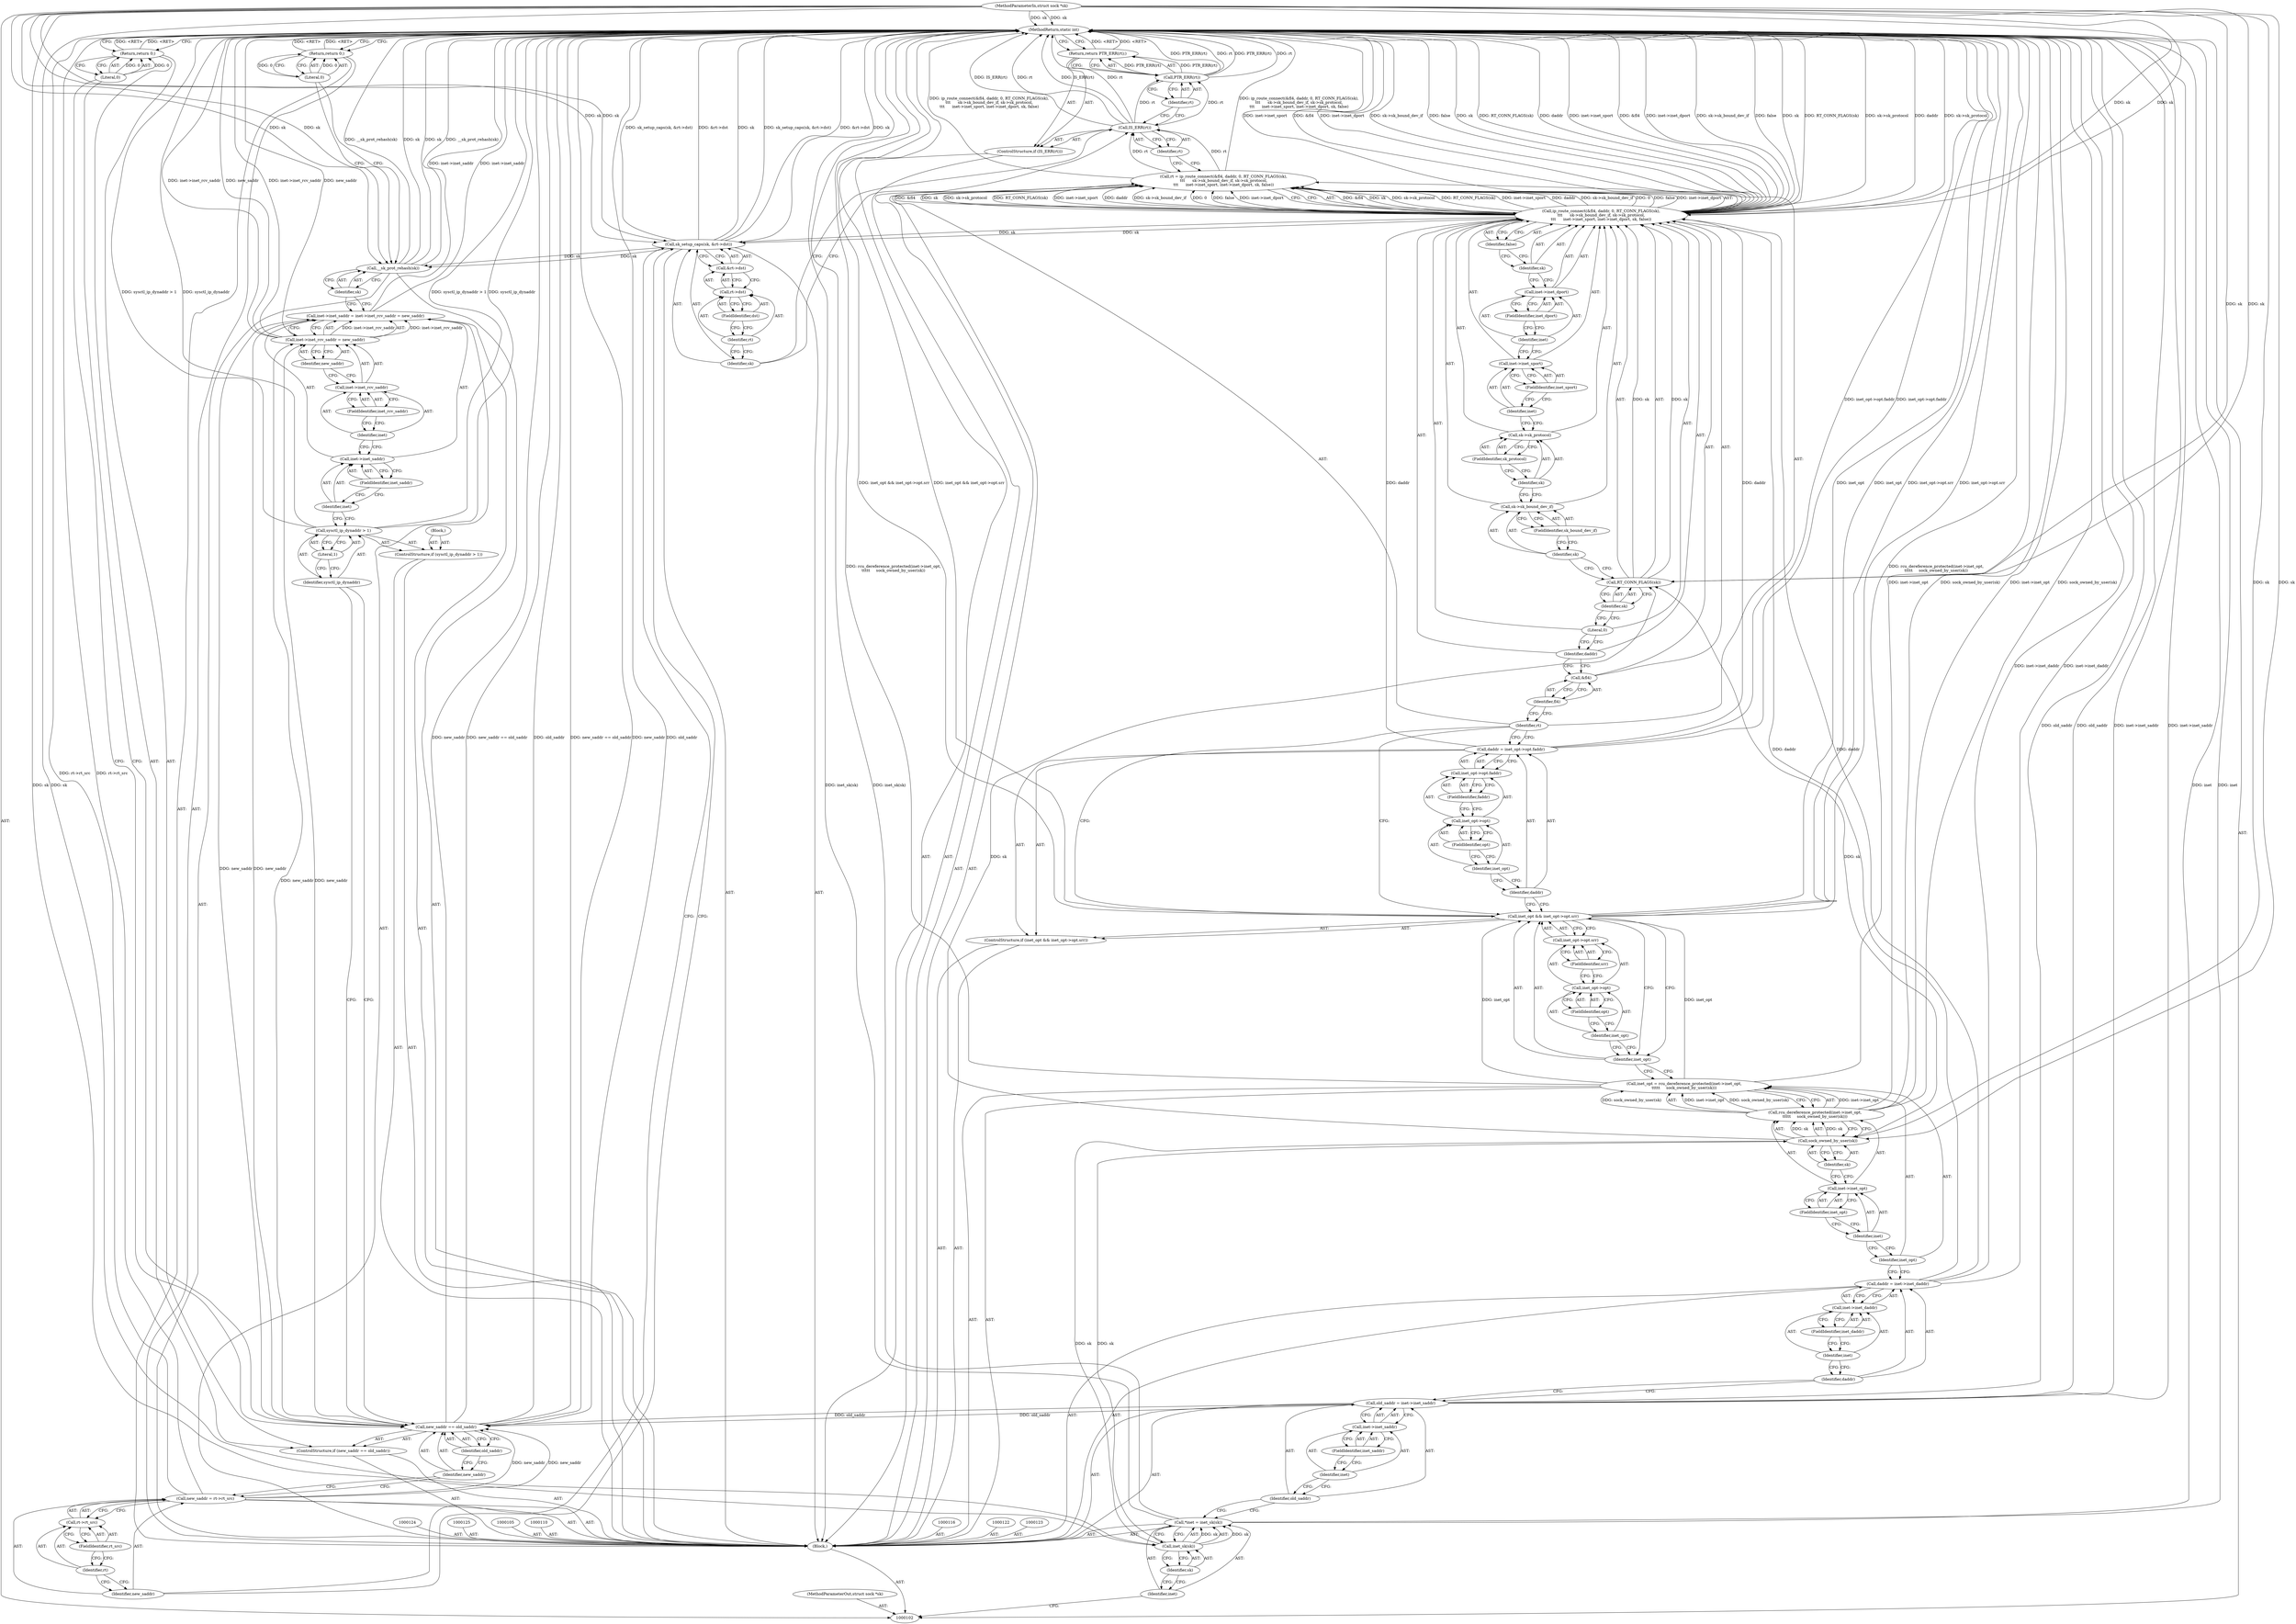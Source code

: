 digraph "0_linux_f6d8bd051c391c1c0458a30b2a7abcd939329259_3" {
"1000213" [label="(MethodReturn,static int)"];
"1000103" [label="(MethodParameterIn,struct sock *sk)"];
"1000306" [label="(MethodParameterOut,struct sock *sk)"];
"1000126" [label="(Call,inet_opt = rcu_dereference_protected(inet->inet_opt,\n\t\t\t\t\t     sock_owned_by_user(sk)))"];
"1000127" [label="(Identifier,inet_opt)"];
"1000128" [label="(Call,rcu_dereference_protected(inet->inet_opt,\n\t\t\t\t\t     sock_owned_by_user(sk)))"];
"1000129" [label="(Call,inet->inet_opt)"];
"1000130" [label="(Identifier,inet)"];
"1000131" [label="(FieldIdentifier,inet_opt)"];
"1000132" [label="(Call,sock_owned_by_user(sk))"];
"1000133" [label="(Identifier,sk)"];
"1000134" [label="(ControlStructure,if (inet_opt && inet_opt->opt.srr))"];
"1000137" [label="(Call,inet_opt->opt.srr)"];
"1000138" [label="(Call,inet_opt->opt)"];
"1000139" [label="(Identifier,inet_opt)"];
"1000140" [label="(FieldIdentifier,opt)"];
"1000141" [label="(FieldIdentifier,srr)"];
"1000135" [label="(Call,inet_opt && inet_opt->opt.srr)"];
"1000136" [label="(Identifier,inet_opt)"];
"1000144" [label="(Call,inet_opt->opt.faddr)"];
"1000145" [label="(Call,inet_opt->opt)"];
"1000146" [label="(Identifier,inet_opt)"];
"1000142" [label="(Call,daddr = inet_opt->opt.faddr)"];
"1000143" [label="(Identifier,daddr)"];
"1000147" [label="(FieldIdentifier,opt)"];
"1000148" [label="(FieldIdentifier,faddr)"];
"1000149" [label="(Call,rt = ip_route_connect(&fl4, daddr, 0, RT_CONN_FLAGS(sk),\n\t\t\t      sk->sk_bound_dev_if, sk->sk_protocol,\n\t\t\t      inet->inet_sport, inet->inet_dport, sk, false))"];
"1000150" [label="(Identifier,rt)"];
"1000152" [label="(Call,&fl4)"];
"1000153" [label="(Identifier,fl4)"];
"1000154" [label="(Identifier,daddr)"];
"1000155" [label="(Literal,0)"];
"1000156" [label="(Call,RT_CONN_FLAGS(sk))"];
"1000157" [label="(Identifier,sk)"];
"1000151" [label="(Call,ip_route_connect(&fl4, daddr, 0, RT_CONN_FLAGS(sk),\n\t\t\t      sk->sk_bound_dev_if, sk->sk_protocol,\n\t\t\t      inet->inet_sport, inet->inet_dport, sk, false))"];
"1000160" [label="(FieldIdentifier,sk_bound_dev_if)"];
"1000161" [label="(Call,sk->sk_protocol)"];
"1000162" [label="(Identifier,sk)"];
"1000163" [label="(FieldIdentifier,sk_protocol)"];
"1000158" [label="(Call,sk->sk_bound_dev_if)"];
"1000159" [label="(Identifier,sk)"];
"1000166" [label="(FieldIdentifier,inet_sport)"];
"1000167" [label="(Call,inet->inet_dport)"];
"1000168" [label="(Identifier,inet)"];
"1000169" [label="(FieldIdentifier,inet_dport)"];
"1000170" [label="(Identifier,sk)"];
"1000171" [label="(Identifier,false)"];
"1000164" [label="(Call,inet->inet_sport)"];
"1000165" [label="(Identifier,inet)"];
"1000104" [label="(Block,)"];
"1000172" [label="(ControlStructure,if (IS_ERR(rt)))"];
"1000174" [label="(Identifier,rt)"];
"1000173" [label="(Call,IS_ERR(rt))"];
"1000177" [label="(Identifier,rt)"];
"1000175" [label="(Return,return PTR_ERR(rt);)"];
"1000176" [label="(Call,PTR_ERR(rt))"];
"1000178" [label="(Call,sk_setup_caps(sk, &rt->dst))"];
"1000179" [label="(Identifier,sk)"];
"1000180" [label="(Call,&rt->dst)"];
"1000181" [label="(Call,rt->dst)"];
"1000182" [label="(Identifier,rt)"];
"1000183" [label="(FieldIdentifier,dst)"];
"1000184" [label="(Call,new_saddr = rt->rt_src)"];
"1000185" [label="(Identifier,new_saddr)"];
"1000186" [label="(Call,rt->rt_src)"];
"1000187" [label="(Identifier,rt)"];
"1000188" [label="(FieldIdentifier,rt_src)"];
"1000189" [label="(ControlStructure,if (new_saddr == old_saddr))"];
"1000192" [label="(Identifier,old_saddr)"];
"1000190" [label="(Call,new_saddr == old_saddr)"];
"1000191" [label="(Identifier,new_saddr)"];
"1000193" [label="(Return,return 0;)"];
"1000194" [label="(Literal,0)"];
"1000106" [label="(Call,*inet = inet_sk(sk))"];
"1000107" [label="(Identifier,inet)"];
"1000108" [label="(Call,inet_sk(sk))"];
"1000109" [label="(Identifier,sk)"];
"1000195" [label="(ControlStructure,if (sysctl_ip_dynaddr > 1))"];
"1000198" [label="(Literal,1)"];
"1000199" [label="(Block,)"];
"1000196" [label="(Call,sysctl_ip_dynaddr > 1)"];
"1000197" [label="(Identifier,sysctl_ip_dynaddr)"];
"1000200" [label="(Call,inet->inet_saddr = inet->inet_rcv_saddr = new_saddr)"];
"1000201" [label="(Call,inet->inet_saddr)"];
"1000202" [label="(Identifier,inet)"];
"1000204" [label="(Call,inet->inet_rcv_saddr = new_saddr)"];
"1000205" [label="(Call,inet->inet_rcv_saddr)"];
"1000206" [label="(Identifier,inet)"];
"1000207" [label="(FieldIdentifier,inet_rcv_saddr)"];
"1000208" [label="(Identifier,new_saddr)"];
"1000203" [label="(FieldIdentifier,inet_saddr)"];
"1000113" [label="(Call,inet->inet_saddr)"];
"1000114" [label="(Identifier,inet)"];
"1000115" [label="(FieldIdentifier,inet_saddr)"];
"1000111" [label="(Call,old_saddr = inet->inet_saddr)"];
"1000112" [label="(Identifier,old_saddr)"];
"1000209" [label="(Call,__sk_prot_rehash(sk))"];
"1000210" [label="(Identifier,sk)"];
"1000211" [label="(Return,return 0;)"];
"1000212" [label="(Literal,0)"];
"1000119" [label="(Call,inet->inet_daddr)"];
"1000120" [label="(Identifier,inet)"];
"1000121" [label="(FieldIdentifier,inet_daddr)"];
"1000117" [label="(Call,daddr = inet->inet_daddr)"];
"1000118" [label="(Identifier,daddr)"];
"1000213" -> "1000102"  [label="AST: "];
"1000213" -> "1000175"  [label="CFG: "];
"1000213" -> "1000193"  [label="CFG: "];
"1000213" -> "1000211"  [label="CFG: "];
"1000211" -> "1000213"  [label="DDG: <RET>"];
"1000175" -> "1000213"  [label="DDG: <RET>"];
"1000200" -> "1000213"  [label="DDG: inet->inet_saddr"];
"1000190" -> "1000213"  [label="DDG: new_saddr == old_saddr"];
"1000190" -> "1000213"  [label="DDG: new_saddr"];
"1000190" -> "1000213"  [label="DDG: old_saddr"];
"1000178" -> "1000213"  [label="DDG: sk"];
"1000178" -> "1000213"  [label="DDG: sk_setup_caps(sk, &rt->dst)"];
"1000178" -> "1000213"  [label="DDG: &rt->dst"];
"1000128" -> "1000213"  [label="DDG: sock_owned_by_user(sk)"];
"1000128" -> "1000213"  [label="DDG: inet->inet_opt"];
"1000111" -> "1000213"  [label="DDG: old_saddr"];
"1000111" -> "1000213"  [label="DDG: inet->inet_saddr"];
"1000151" -> "1000213"  [label="DDG: daddr"];
"1000151" -> "1000213"  [label="DDG: inet->inet_sport"];
"1000151" -> "1000213"  [label="DDG: &fl4"];
"1000151" -> "1000213"  [label="DDG: inet->inet_dport"];
"1000151" -> "1000213"  [label="DDG: sk->sk_bound_dev_if"];
"1000151" -> "1000213"  [label="DDG: false"];
"1000151" -> "1000213"  [label="DDG: sk"];
"1000151" -> "1000213"  [label="DDG: RT_CONN_FLAGS(sk)"];
"1000151" -> "1000213"  [label="DDG: sk->sk_protocol"];
"1000196" -> "1000213"  [label="DDG: sysctl_ip_dynaddr"];
"1000196" -> "1000213"  [label="DDG: sysctl_ip_dynaddr > 1"];
"1000184" -> "1000213"  [label="DDG: rt->rt_src"];
"1000106" -> "1000213"  [label="DDG: inet_sk(sk)"];
"1000106" -> "1000213"  [label="DDG: inet"];
"1000209" -> "1000213"  [label="DDG: __sk_prot_rehash(sk)"];
"1000209" -> "1000213"  [label="DDG: sk"];
"1000149" -> "1000213"  [label="DDG: ip_route_connect(&fl4, daddr, 0, RT_CONN_FLAGS(sk),\n\t\t\t      sk->sk_bound_dev_if, sk->sk_protocol,\n\t\t\t      inet->inet_sport, inet->inet_dport, sk, false)"];
"1000142" -> "1000213"  [label="DDG: inet_opt->opt.faddr"];
"1000103" -> "1000213"  [label="DDG: sk"];
"1000204" -> "1000213"  [label="DDG: new_saddr"];
"1000204" -> "1000213"  [label="DDG: inet->inet_rcv_saddr"];
"1000176" -> "1000213"  [label="DDG: PTR_ERR(rt)"];
"1000176" -> "1000213"  [label="DDG: rt"];
"1000135" -> "1000213"  [label="DDG: inet_opt && inet_opt->opt.srr"];
"1000135" -> "1000213"  [label="DDG: inet_opt"];
"1000135" -> "1000213"  [label="DDG: inet_opt->opt.srr"];
"1000173" -> "1000213"  [label="DDG: IS_ERR(rt)"];
"1000173" -> "1000213"  [label="DDG: rt"];
"1000126" -> "1000213"  [label="DDG: rcu_dereference_protected(inet->inet_opt,\n\t\t\t\t\t     sock_owned_by_user(sk))"];
"1000117" -> "1000213"  [label="DDG: inet->inet_daddr"];
"1000193" -> "1000213"  [label="DDG: <RET>"];
"1000103" -> "1000102"  [label="AST: "];
"1000103" -> "1000213"  [label="DDG: sk"];
"1000103" -> "1000108"  [label="DDG: sk"];
"1000103" -> "1000132"  [label="DDG: sk"];
"1000103" -> "1000156"  [label="DDG: sk"];
"1000103" -> "1000151"  [label="DDG: sk"];
"1000103" -> "1000178"  [label="DDG: sk"];
"1000103" -> "1000209"  [label="DDG: sk"];
"1000306" -> "1000102"  [label="AST: "];
"1000126" -> "1000104"  [label="AST: "];
"1000126" -> "1000128"  [label="CFG: "];
"1000127" -> "1000126"  [label="AST: "];
"1000128" -> "1000126"  [label="AST: "];
"1000136" -> "1000126"  [label="CFG: "];
"1000126" -> "1000213"  [label="DDG: rcu_dereference_protected(inet->inet_opt,\n\t\t\t\t\t     sock_owned_by_user(sk))"];
"1000128" -> "1000126"  [label="DDG: inet->inet_opt"];
"1000128" -> "1000126"  [label="DDG: sock_owned_by_user(sk)"];
"1000126" -> "1000135"  [label="DDG: inet_opt"];
"1000127" -> "1000126"  [label="AST: "];
"1000127" -> "1000117"  [label="CFG: "];
"1000130" -> "1000127"  [label="CFG: "];
"1000128" -> "1000126"  [label="AST: "];
"1000128" -> "1000132"  [label="CFG: "];
"1000129" -> "1000128"  [label="AST: "];
"1000132" -> "1000128"  [label="AST: "];
"1000126" -> "1000128"  [label="CFG: "];
"1000128" -> "1000213"  [label="DDG: sock_owned_by_user(sk)"];
"1000128" -> "1000213"  [label="DDG: inet->inet_opt"];
"1000128" -> "1000126"  [label="DDG: inet->inet_opt"];
"1000128" -> "1000126"  [label="DDG: sock_owned_by_user(sk)"];
"1000132" -> "1000128"  [label="DDG: sk"];
"1000129" -> "1000128"  [label="AST: "];
"1000129" -> "1000131"  [label="CFG: "];
"1000130" -> "1000129"  [label="AST: "];
"1000131" -> "1000129"  [label="AST: "];
"1000133" -> "1000129"  [label="CFG: "];
"1000130" -> "1000129"  [label="AST: "];
"1000130" -> "1000127"  [label="CFG: "];
"1000131" -> "1000130"  [label="CFG: "];
"1000131" -> "1000129"  [label="AST: "];
"1000131" -> "1000130"  [label="CFG: "];
"1000129" -> "1000131"  [label="CFG: "];
"1000132" -> "1000128"  [label="AST: "];
"1000132" -> "1000133"  [label="CFG: "];
"1000133" -> "1000132"  [label="AST: "];
"1000128" -> "1000132"  [label="CFG: "];
"1000132" -> "1000128"  [label="DDG: sk"];
"1000108" -> "1000132"  [label="DDG: sk"];
"1000103" -> "1000132"  [label="DDG: sk"];
"1000132" -> "1000156"  [label="DDG: sk"];
"1000133" -> "1000132"  [label="AST: "];
"1000133" -> "1000129"  [label="CFG: "];
"1000132" -> "1000133"  [label="CFG: "];
"1000134" -> "1000104"  [label="AST: "];
"1000135" -> "1000134"  [label="AST: "];
"1000142" -> "1000134"  [label="AST: "];
"1000137" -> "1000135"  [label="AST: "];
"1000137" -> "1000141"  [label="CFG: "];
"1000138" -> "1000137"  [label="AST: "];
"1000141" -> "1000137"  [label="AST: "];
"1000135" -> "1000137"  [label="CFG: "];
"1000138" -> "1000137"  [label="AST: "];
"1000138" -> "1000140"  [label="CFG: "];
"1000139" -> "1000138"  [label="AST: "];
"1000140" -> "1000138"  [label="AST: "];
"1000141" -> "1000138"  [label="CFG: "];
"1000139" -> "1000138"  [label="AST: "];
"1000139" -> "1000136"  [label="CFG: "];
"1000140" -> "1000139"  [label="CFG: "];
"1000140" -> "1000138"  [label="AST: "];
"1000140" -> "1000139"  [label="CFG: "];
"1000138" -> "1000140"  [label="CFG: "];
"1000141" -> "1000137"  [label="AST: "];
"1000141" -> "1000138"  [label="CFG: "];
"1000137" -> "1000141"  [label="CFG: "];
"1000135" -> "1000134"  [label="AST: "];
"1000135" -> "1000136"  [label="CFG: "];
"1000135" -> "1000137"  [label="CFG: "];
"1000136" -> "1000135"  [label="AST: "];
"1000137" -> "1000135"  [label="AST: "];
"1000143" -> "1000135"  [label="CFG: "];
"1000150" -> "1000135"  [label="CFG: "];
"1000135" -> "1000213"  [label="DDG: inet_opt && inet_opt->opt.srr"];
"1000135" -> "1000213"  [label="DDG: inet_opt"];
"1000135" -> "1000213"  [label="DDG: inet_opt->opt.srr"];
"1000126" -> "1000135"  [label="DDG: inet_opt"];
"1000136" -> "1000135"  [label="AST: "];
"1000136" -> "1000126"  [label="CFG: "];
"1000139" -> "1000136"  [label="CFG: "];
"1000135" -> "1000136"  [label="CFG: "];
"1000144" -> "1000142"  [label="AST: "];
"1000144" -> "1000148"  [label="CFG: "];
"1000145" -> "1000144"  [label="AST: "];
"1000148" -> "1000144"  [label="AST: "];
"1000142" -> "1000144"  [label="CFG: "];
"1000145" -> "1000144"  [label="AST: "];
"1000145" -> "1000147"  [label="CFG: "];
"1000146" -> "1000145"  [label="AST: "];
"1000147" -> "1000145"  [label="AST: "];
"1000148" -> "1000145"  [label="CFG: "];
"1000146" -> "1000145"  [label="AST: "];
"1000146" -> "1000143"  [label="CFG: "];
"1000147" -> "1000146"  [label="CFG: "];
"1000142" -> "1000134"  [label="AST: "];
"1000142" -> "1000144"  [label="CFG: "];
"1000143" -> "1000142"  [label="AST: "];
"1000144" -> "1000142"  [label="AST: "];
"1000150" -> "1000142"  [label="CFG: "];
"1000142" -> "1000213"  [label="DDG: inet_opt->opt.faddr"];
"1000142" -> "1000151"  [label="DDG: daddr"];
"1000143" -> "1000142"  [label="AST: "];
"1000143" -> "1000135"  [label="CFG: "];
"1000146" -> "1000143"  [label="CFG: "];
"1000147" -> "1000145"  [label="AST: "];
"1000147" -> "1000146"  [label="CFG: "];
"1000145" -> "1000147"  [label="CFG: "];
"1000148" -> "1000144"  [label="AST: "];
"1000148" -> "1000145"  [label="CFG: "];
"1000144" -> "1000148"  [label="CFG: "];
"1000149" -> "1000104"  [label="AST: "];
"1000149" -> "1000151"  [label="CFG: "];
"1000150" -> "1000149"  [label="AST: "];
"1000151" -> "1000149"  [label="AST: "];
"1000174" -> "1000149"  [label="CFG: "];
"1000149" -> "1000213"  [label="DDG: ip_route_connect(&fl4, daddr, 0, RT_CONN_FLAGS(sk),\n\t\t\t      sk->sk_bound_dev_if, sk->sk_protocol,\n\t\t\t      inet->inet_sport, inet->inet_dport, sk, false)"];
"1000151" -> "1000149"  [label="DDG: &fl4"];
"1000151" -> "1000149"  [label="DDG: sk"];
"1000151" -> "1000149"  [label="DDG: sk->sk_protocol"];
"1000151" -> "1000149"  [label="DDG: RT_CONN_FLAGS(sk)"];
"1000151" -> "1000149"  [label="DDG: inet->inet_sport"];
"1000151" -> "1000149"  [label="DDG: daddr"];
"1000151" -> "1000149"  [label="DDG: sk->sk_bound_dev_if"];
"1000151" -> "1000149"  [label="DDG: 0"];
"1000151" -> "1000149"  [label="DDG: false"];
"1000151" -> "1000149"  [label="DDG: inet->inet_dport"];
"1000149" -> "1000173"  [label="DDG: rt"];
"1000150" -> "1000149"  [label="AST: "];
"1000150" -> "1000142"  [label="CFG: "];
"1000150" -> "1000135"  [label="CFG: "];
"1000153" -> "1000150"  [label="CFG: "];
"1000152" -> "1000151"  [label="AST: "];
"1000152" -> "1000153"  [label="CFG: "];
"1000153" -> "1000152"  [label="AST: "];
"1000154" -> "1000152"  [label="CFG: "];
"1000153" -> "1000152"  [label="AST: "];
"1000153" -> "1000150"  [label="CFG: "];
"1000152" -> "1000153"  [label="CFG: "];
"1000154" -> "1000151"  [label="AST: "];
"1000154" -> "1000152"  [label="CFG: "];
"1000155" -> "1000154"  [label="CFG: "];
"1000155" -> "1000151"  [label="AST: "];
"1000155" -> "1000154"  [label="CFG: "];
"1000157" -> "1000155"  [label="CFG: "];
"1000156" -> "1000151"  [label="AST: "];
"1000156" -> "1000157"  [label="CFG: "];
"1000157" -> "1000156"  [label="AST: "];
"1000159" -> "1000156"  [label="CFG: "];
"1000156" -> "1000151"  [label="DDG: sk"];
"1000132" -> "1000156"  [label="DDG: sk"];
"1000103" -> "1000156"  [label="DDG: sk"];
"1000157" -> "1000156"  [label="AST: "];
"1000157" -> "1000155"  [label="CFG: "];
"1000156" -> "1000157"  [label="CFG: "];
"1000151" -> "1000149"  [label="AST: "];
"1000151" -> "1000171"  [label="CFG: "];
"1000152" -> "1000151"  [label="AST: "];
"1000154" -> "1000151"  [label="AST: "];
"1000155" -> "1000151"  [label="AST: "];
"1000156" -> "1000151"  [label="AST: "];
"1000158" -> "1000151"  [label="AST: "];
"1000161" -> "1000151"  [label="AST: "];
"1000164" -> "1000151"  [label="AST: "];
"1000167" -> "1000151"  [label="AST: "];
"1000170" -> "1000151"  [label="AST: "];
"1000171" -> "1000151"  [label="AST: "];
"1000149" -> "1000151"  [label="CFG: "];
"1000151" -> "1000213"  [label="DDG: daddr"];
"1000151" -> "1000213"  [label="DDG: inet->inet_sport"];
"1000151" -> "1000213"  [label="DDG: &fl4"];
"1000151" -> "1000213"  [label="DDG: inet->inet_dport"];
"1000151" -> "1000213"  [label="DDG: sk->sk_bound_dev_if"];
"1000151" -> "1000213"  [label="DDG: false"];
"1000151" -> "1000213"  [label="DDG: sk"];
"1000151" -> "1000213"  [label="DDG: RT_CONN_FLAGS(sk)"];
"1000151" -> "1000213"  [label="DDG: sk->sk_protocol"];
"1000151" -> "1000149"  [label="DDG: &fl4"];
"1000151" -> "1000149"  [label="DDG: sk"];
"1000151" -> "1000149"  [label="DDG: sk->sk_protocol"];
"1000151" -> "1000149"  [label="DDG: RT_CONN_FLAGS(sk)"];
"1000151" -> "1000149"  [label="DDG: inet->inet_sport"];
"1000151" -> "1000149"  [label="DDG: daddr"];
"1000151" -> "1000149"  [label="DDG: sk->sk_bound_dev_if"];
"1000151" -> "1000149"  [label="DDG: 0"];
"1000151" -> "1000149"  [label="DDG: false"];
"1000151" -> "1000149"  [label="DDG: inet->inet_dport"];
"1000117" -> "1000151"  [label="DDG: daddr"];
"1000142" -> "1000151"  [label="DDG: daddr"];
"1000156" -> "1000151"  [label="DDG: sk"];
"1000103" -> "1000151"  [label="DDG: sk"];
"1000151" -> "1000178"  [label="DDG: sk"];
"1000160" -> "1000158"  [label="AST: "];
"1000160" -> "1000159"  [label="CFG: "];
"1000158" -> "1000160"  [label="CFG: "];
"1000161" -> "1000151"  [label="AST: "];
"1000161" -> "1000163"  [label="CFG: "];
"1000162" -> "1000161"  [label="AST: "];
"1000163" -> "1000161"  [label="AST: "];
"1000165" -> "1000161"  [label="CFG: "];
"1000162" -> "1000161"  [label="AST: "];
"1000162" -> "1000158"  [label="CFG: "];
"1000163" -> "1000162"  [label="CFG: "];
"1000163" -> "1000161"  [label="AST: "];
"1000163" -> "1000162"  [label="CFG: "];
"1000161" -> "1000163"  [label="CFG: "];
"1000158" -> "1000151"  [label="AST: "];
"1000158" -> "1000160"  [label="CFG: "];
"1000159" -> "1000158"  [label="AST: "];
"1000160" -> "1000158"  [label="AST: "];
"1000162" -> "1000158"  [label="CFG: "];
"1000159" -> "1000158"  [label="AST: "];
"1000159" -> "1000156"  [label="CFG: "];
"1000160" -> "1000159"  [label="CFG: "];
"1000166" -> "1000164"  [label="AST: "];
"1000166" -> "1000165"  [label="CFG: "];
"1000164" -> "1000166"  [label="CFG: "];
"1000167" -> "1000151"  [label="AST: "];
"1000167" -> "1000169"  [label="CFG: "];
"1000168" -> "1000167"  [label="AST: "];
"1000169" -> "1000167"  [label="AST: "];
"1000170" -> "1000167"  [label="CFG: "];
"1000168" -> "1000167"  [label="AST: "];
"1000168" -> "1000164"  [label="CFG: "];
"1000169" -> "1000168"  [label="CFG: "];
"1000169" -> "1000167"  [label="AST: "];
"1000169" -> "1000168"  [label="CFG: "];
"1000167" -> "1000169"  [label="CFG: "];
"1000170" -> "1000151"  [label="AST: "];
"1000170" -> "1000167"  [label="CFG: "];
"1000171" -> "1000170"  [label="CFG: "];
"1000171" -> "1000151"  [label="AST: "];
"1000171" -> "1000170"  [label="CFG: "];
"1000151" -> "1000171"  [label="CFG: "];
"1000164" -> "1000151"  [label="AST: "];
"1000164" -> "1000166"  [label="CFG: "];
"1000165" -> "1000164"  [label="AST: "];
"1000166" -> "1000164"  [label="AST: "];
"1000168" -> "1000164"  [label="CFG: "];
"1000165" -> "1000164"  [label="AST: "];
"1000165" -> "1000161"  [label="CFG: "];
"1000166" -> "1000165"  [label="CFG: "];
"1000104" -> "1000102"  [label="AST: "];
"1000105" -> "1000104"  [label="AST: "];
"1000106" -> "1000104"  [label="AST: "];
"1000110" -> "1000104"  [label="AST: "];
"1000111" -> "1000104"  [label="AST: "];
"1000116" -> "1000104"  [label="AST: "];
"1000117" -> "1000104"  [label="AST: "];
"1000122" -> "1000104"  [label="AST: "];
"1000123" -> "1000104"  [label="AST: "];
"1000124" -> "1000104"  [label="AST: "];
"1000125" -> "1000104"  [label="AST: "];
"1000126" -> "1000104"  [label="AST: "];
"1000134" -> "1000104"  [label="AST: "];
"1000149" -> "1000104"  [label="AST: "];
"1000172" -> "1000104"  [label="AST: "];
"1000178" -> "1000104"  [label="AST: "];
"1000184" -> "1000104"  [label="AST: "];
"1000189" -> "1000104"  [label="AST: "];
"1000195" -> "1000104"  [label="AST: "];
"1000200" -> "1000104"  [label="AST: "];
"1000209" -> "1000104"  [label="AST: "];
"1000211" -> "1000104"  [label="AST: "];
"1000172" -> "1000104"  [label="AST: "];
"1000173" -> "1000172"  [label="AST: "];
"1000175" -> "1000172"  [label="AST: "];
"1000174" -> "1000173"  [label="AST: "];
"1000174" -> "1000149"  [label="CFG: "];
"1000173" -> "1000174"  [label="CFG: "];
"1000173" -> "1000172"  [label="AST: "];
"1000173" -> "1000174"  [label="CFG: "];
"1000174" -> "1000173"  [label="AST: "];
"1000177" -> "1000173"  [label="CFG: "];
"1000179" -> "1000173"  [label="CFG: "];
"1000173" -> "1000213"  [label="DDG: IS_ERR(rt)"];
"1000173" -> "1000213"  [label="DDG: rt"];
"1000149" -> "1000173"  [label="DDG: rt"];
"1000173" -> "1000176"  [label="DDG: rt"];
"1000177" -> "1000176"  [label="AST: "];
"1000177" -> "1000173"  [label="CFG: "];
"1000176" -> "1000177"  [label="CFG: "];
"1000175" -> "1000172"  [label="AST: "];
"1000175" -> "1000176"  [label="CFG: "];
"1000176" -> "1000175"  [label="AST: "];
"1000213" -> "1000175"  [label="CFG: "];
"1000175" -> "1000213"  [label="DDG: <RET>"];
"1000176" -> "1000175"  [label="DDG: PTR_ERR(rt)"];
"1000176" -> "1000175"  [label="AST: "];
"1000176" -> "1000177"  [label="CFG: "];
"1000177" -> "1000176"  [label="AST: "];
"1000175" -> "1000176"  [label="CFG: "];
"1000176" -> "1000213"  [label="DDG: PTR_ERR(rt)"];
"1000176" -> "1000213"  [label="DDG: rt"];
"1000176" -> "1000175"  [label="DDG: PTR_ERR(rt)"];
"1000173" -> "1000176"  [label="DDG: rt"];
"1000178" -> "1000104"  [label="AST: "];
"1000178" -> "1000180"  [label="CFG: "];
"1000179" -> "1000178"  [label="AST: "];
"1000180" -> "1000178"  [label="AST: "];
"1000185" -> "1000178"  [label="CFG: "];
"1000178" -> "1000213"  [label="DDG: sk"];
"1000178" -> "1000213"  [label="DDG: sk_setup_caps(sk, &rt->dst)"];
"1000178" -> "1000213"  [label="DDG: &rt->dst"];
"1000151" -> "1000178"  [label="DDG: sk"];
"1000103" -> "1000178"  [label="DDG: sk"];
"1000178" -> "1000209"  [label="DDG: sk"];
"1000179" -> "1000178"  [label="AST: "];
"1000179" -> "1000173"  [label="CFG: "];
"1000182" -> "1000179"  [label="CFG: "];
"1000180" -> "1000178"  [label="AST: "];
"1000180" -> "1000181"  [label="CFG: "];
"1000181" -> "1000180"  [label="AST: "];
"1000178" -> "1000180"  [label="CFG: "];
"1000181" -> "1000180"  [label="AST: "];
"1000181" -> "1000183"  [label="CFG: "];
"1000182" -> "1000181"  [label="AST: "];
"1000183" -> "1000181"  [label="AST: "];
"1000180" -> "1000181"  [label="CFG: "];
"1000182" -> "1000181"  [label="AST: "];
"1000182" -> "1000179"  [label="CFG: "];
"1000183" -> "1000182"  [label="CFG: "];
"1000183" -> "1000181"  [label="AST: "];
"1000183" -> "1000182"  [label="CFG: "];
"1000181" -> "1000183"  [label="CFG: "];
"1000184" -> "1000104"  [label="AST: "];
"1000184" -> "1000186"  [label="CFG: "];
"1000185" -> "1000184"  [label="AST: "];
"1000186" -> "1000184"  [label="AST: "];
"1000191" -> "1000184"  [label="CFG: "];
"1000184" -> "1000213"  [label="DDG: rt->rt_src"];
"1000184" -> "1000190"  [label="DDG: new_saddr"];
"1000185" -> "1000184"  [label="AST: "];
"1000185" -> "1000178"  [label="CFG: "];
"1000187" -> "1000185"  [label="CFG: "];
"1000186" -> "1000184"  [label="AST: "];
"1000186" -> "1000188"  [label="CFG: "];
"1000187" -> "1000186"  [label="AST: "];
"1000188" -> "1000186"  [label="AST: "];
"1000184" -> "1000186"  [label="CFG: "];
"1000187" -> "1000186"  [label="AST: "];
"1000187" -> "1000185"  [label="CFG: "];
"1000188" -> "1000187"  [label="CFG: "];
"1000188" -> "1000186"  [label="AST: "];
"1000188" -> "1000187"  [label="CFG: "];
"1000186" -> "1000188"  [label="CFG: "];
"1000189" -> "1000104"  [label="AST: "];
"1000190" -> "1000189"  [label="AST: "];
"1000193" -> "1000189"  [label="AST: "];
"1000192" -> "1000190"  [label="AST: "];
"1000192" -> "1000191"  [label="CFG: "];
"1000190" -> "1000192"  [label="CFG: "];
"1000190" -> "1000189"  [label="AST: "];
"1000190" -> "1000192"  [label="CFG: "];
"1000191" -> "1000190"  [label="AST: "];
"1000192" -> "1000190"  [label="AST: "];
"1000194" -> "1000190"  [label="CFG: "];
"1000197" -> "1000190"  [label="CFG: "];
"1000190" -> "1000213"  [label="DDG: new_saddr == old_saddr"];
"1000190" -> "1000213"  [label="DDG: new_saddr"];
"1000190" -> "1000213"  [label="DDG: old_saddr"];
"1000184" -> "1000190"  [label="DDG: new_saddr"];
"1000111" -> "1000190"  [label="DDG: old_saddr"];
"1000190" -> "1000200"  [label="DDG: new_saddr"];
"1000190" -> "1000204"  [label="DDG: new_saddr"];
"1000191" -> "1000190"  [label="AST: "];
"1000191" -> "1000184"  [label="CFG: "];
"1000192" -> "1000191"  [label="CFG: "];
"1000193" -> "1000189"  [label="AST: "];
"1000193" -> "1000194"  [label="CFG: "];
"1000194" -> "1000193"  [label="AST: "];
"1000213" -> "1000193"  [label="CFG: "];
"1000193" -> "1000213"  [label="DDG: <RET>"];
"1000194" -> "1000193"  [label="DDG: 0"];
"1000194" -> "1000193"  [label="AST: "];
"1000194" -> "1000190"  [label="CFG: "];
"1000193" -> "1000194"  [label="CFG: "];
"1000194" -> "1000193"  [label="DDG: 0"];
"1000106" -> "1000104"  [label="AST: "];
"1000106" -> "1000108"  [label="CFG: "];
"1000107" -> "1000106"  [label="AST: "];
"1000108" -> "1000106"  [label="AST: "];
"1000112" -> "1000106"  [label="CFG: "];
"1000106" -> "1000213"  [label="DDG: inet_sk(sk)"];
"1000106" -> "1000213"  [label="DDG: inet"];
"1000108" -> "1000106"  [label="DDG: sk"];
"1000107" -> "1000106"  [label="AST: "];
"1000107" -> "1000102"  [label="CFG: "];
"1000109" -> "1000107"  [label="CFG: "];
"1000108" -> "1000106"  [label="AST: "];
"1000108" -> "1000109"  [label="CFG: "];
"1000109" -> "1000108"  [label="AST: "];
"1000106" -> "1000108"  [label="CFG: "];
"1000108" -> "1000106"  [label="DDG: sk"];
"1000103" -> "1000108"  [label="DDG: sk"];
"1000108" -> "1000132"  [label="DDG: sk"];
"1000109" -> "1000108"  [label="AST: "];
"1000109" -> "1000107"  [label="CFG: "];
"1000108" -> "1000109"  [label="CFG: "];
"1000195" -> "1000104"  [label="AST: "];
"1000196" -> "1000195"  [label="AST: "];
"1000199" -> "1000195"  [label="AST: "];
"1000198" -> "1000196"  [label="AST: "];
"1000198" -> "1000197"  [label="CFG: "];
"1000196" -> "1000198"  [label="CFG: "];
"1000199" -> "1000195"  [label="AST: "];
"1000196" -> "1000195"  [label="AST: "];
"1000196" -> "1000198"  [label="CFG: "];
"1000197" -> "1000196"  [label="AST: "];
"1000198" -> "1000196"  [label="AST: "];
"1000202" -> "1000196"  [label="CFG: "];
"1000196" -> "1000213"  [label="DDG: sysctl_ip_dynaddr"];
"1000196" -> "1000213"  [label="DDG: sysctl_ip_dynaddr > 1"];
"1000197" -> "1000196"  [label="AST: "];
"1000197" -> "1000190"  [label="CFG: "];
"1000198" -> "1000197"  [label="CFG: "];
"1000200" -> "1000104"  [label="AST: "];
"1000200" -> "1000204"  [label="CFG: "];
"1000201" -> "1000200"  [label="AST: "];
"1000204" -> "1000200"  [label="AST: "];
"1000210" -> "1000200"  [label="CFG: "];
"1000200" -> "1000213"  [label="DDG: inet->inet_saddr"];
"1000204" -> "1000200"  [label="DDG: inet->inet_rcv_saddr"];
"1000190" -> "1000200"  [label="DDG: new_saddr"];
"1000201" -> "1000200"  [label="AST: "];
"1000201" -> "1000203"  [label="CFG: "];
"1000202" -> "1000201"  [label="AST: "];
"1000203" -> "1000201"  [label="AST: "];
"1000206" -> "1000201"  [label="CFG: "];
"1000202" -> "1000201"  [label="AST: "];
"1000202" -> "1000196"  [label="CFG: "];
"1000203" -> "1000202"  [label="CFG: "];
"1000204" -> "1000200"  [label="AST: "];
"1000204" -> "1000208"  [label="CFG: "];
"1000205" -> "1000204"  [label="AST: "];
"1000208" -> "1000204"  [label="AST: "];
"1000200" -> "1000204"  [label="CFG: "];
"1000204" -> "1000213"  [label="DDG: new_saddr"];
"1000204" -> "1000213"  [label="DDG: inet->inet_rcv_saddr"];
"1000204" -> "1000200"  [label="DDG: inet->inet_rcv_saddr"];
"1000190" -> "1000204"  [label="DDG: new_saddr"];
"1000205" -> "1000204"  [label="AST: "];
"1000205" -> "1000207"  [label="CFG: "];
"1000206" -> "1000205"  [label="AST: "];
"1000207" -> "1000205"  [label="AST: "];
"1000208" -> "1000205"  [label="CFG: "];
"1000206" -> "1000205"  [label="AST: "];
"1000206" -> "1000201"  [label="CFG: "];
"1000207" -> "1000206"  [label="CFG: "];
"1000207" -> "1000205"  [label="AST: "];
"1000207" -> "1000206"  [label="CFG: "];
"1000205" -> "1000207"  [label="CFG: "];
"1000208" -> "1000204"  [label="AST: "];
"1000208" -> "1000205"  [label="CFG: "];
"1000204" -> "1000208"  [label="CFG: "];
"1000203" -> "1000201"  [label="AST: "];
"1000203" -> "1000202"  [label="CFG: "];
"1000201" -> "1000203"  [label="CFG: "];
"1000113" -> "1000111"  [label="AST: "];
"1000113" -> "1000115"  [label="CFG: "];
"1000114" -> "1000113"  [label="AST: "];
"1000115" -> "1000113"  [label="AST: "];
"1000111" -> "1000113"  [label="CFG: "];
"1000114" -> "1000113"  [label="AST: "];
"1000114" -> "1000112"  [label="CFG: "];
"1000115" -> "1000114"  [label="CFG: "];
"1000115" -> "1000113"  [label="AST: "];
"1000115" -> "1000114"  [label="CFG: "];
"1000113" -> "1000115"  [label="CFG: "];
"1000111" -> "1000104"  [label="AST: "];
"1000111" -> "1000113"  [label="CFG: "];
"1000112" -> "1000111"  [label="AST: "];
"1000113" -> "1000111"  [label="AST: "];
"1000118" -> "1000111"  [label="CFG: "];
"1000111" -> "1000213"  [label="DDG: old_saddr"];
"1000111" -> "1000213"  [label="DDG: inet->inet_saddr"];
"1000111" -> "1000190"  [label="DDG: old_saddr"];
"1000112" -> "1000111"  [label="AST: "];
"1000112" -> "1000106"  [label="CFG: "];
"1000114" -> "1000112"  [label="CFG: "];
"1000209" -> "1000104"  [label="AST: "];
"1000209" -> "1000210"  [label="CFG: "];
"1000210" -> "1000209"  [label="AST: "];
"1000212" -> "1000209"  [label="CFG: "];
"1000209" -> "1000213"  [label="DDG: __sk_prot_rehash(sk)"];
"1000209" -> "1000213"  [label="DDG: sk"];
"1000178" -> "1000209"  [label="DDG: sk"];
"1000103" -> "1000209"  [label="DDG: sk"];
"1000210" -> "1000209"  [label="AST: "];
"1000210" -> "1000200"  [label="CFG: "];
"1000209" -> "1000210"  [label="CFG: "];
"1000211" -> "1000104"  [label="AST: "];
"1000211" -> "1000212"  [label="CFG: "];
"1000212" -> "1000211"  [label="AST: "];
"1000213" -> "1000211"  [label="CFG: "];
"1000211" -> "1000213"  [label="DDG: <RET>"];
"1000212" -> "1000211"  [label="DDG: 0"];
"1000212" -> "1000211"  [label="AST: "];
"1000212" -> "1000209"  [label="CFG: "];
"1000211" -> "1000212"  [label="CFG: "];
"1000212" -> "1000211"  [label="DDG: 0"];
"1000119" -> "1000117"  [label="AST: "];
"1000119" -> "1000121"  [label="CFG: "];
"1000120" -> "1000119"  [label="AST: "];
"1000121" -> "1000119"  [label="AST: "];
"1000117" -> "1000119"  [label="CFG: "];
"1000120" -> "1000119"  [label="AST: "];
"1000120" -> "1000118"  [label="CFG: "];
"1000121" -> "1000120"  [label="CFG: "];
"1000121" -> "1000119"  [label="AST: "];
"1000121" -> "1000120"  [label="CFG: "];
"1000119" -> "1000121"  [label="CFG: "];
"1000117" -> "1000104"  [label="AST: "];
"1000117" -> "1000119"  [label="CFG: "];
"1000118" -> "1000117"  [label="AST: "];
"1000119" -> "1000117"  [label="AST: "];
"1000127" -> "1000117"  [label="CFG: "];
"1000117" -> "1000213"  [label="DDG: inet->inet_daddr"];
"1000117" -> "1000151"  [label="DDG: daddr"];
"1000118" -> "1000117"  [label="AST: "];
"1000118" -> "1000111"  [label="CFG: "];
"1000120" -> "1000118"  [label="CFG: "];
}
